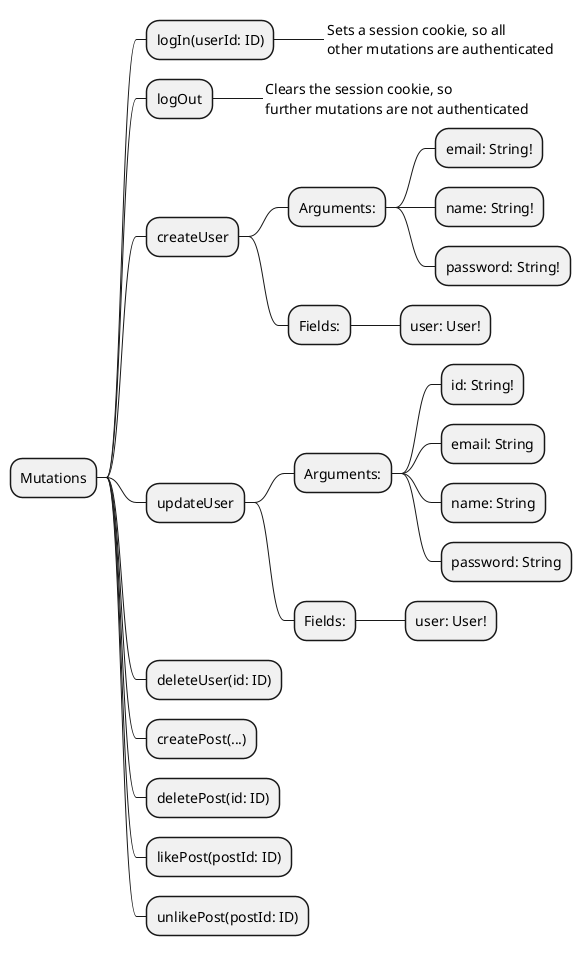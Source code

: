 @startuml SchemaMutations

@startmindmap

* Mutations
** logIn(userId: ID)
***_:Sets a session cookie, so all
other mutations are authenticated;
** logOut
***_:Clears the session cookie, so
further mutations are not authenticated;
** createUser
*** Arguments:
**** email: String!
**** name: String!
**** password: String!
*** Fields:
**** user: User!
** updateUser
*** Arguments:
**** id: String!
**** email: String
**** name: String
**** password: String
*** Fields:
**** user: User!
** deleteUser(id: ID)
** createPost(...)
** deletePost(id: ID)
** likePost(postId: ID)
** unlikePost(postId: ID)

@endmindmap

@enduml
